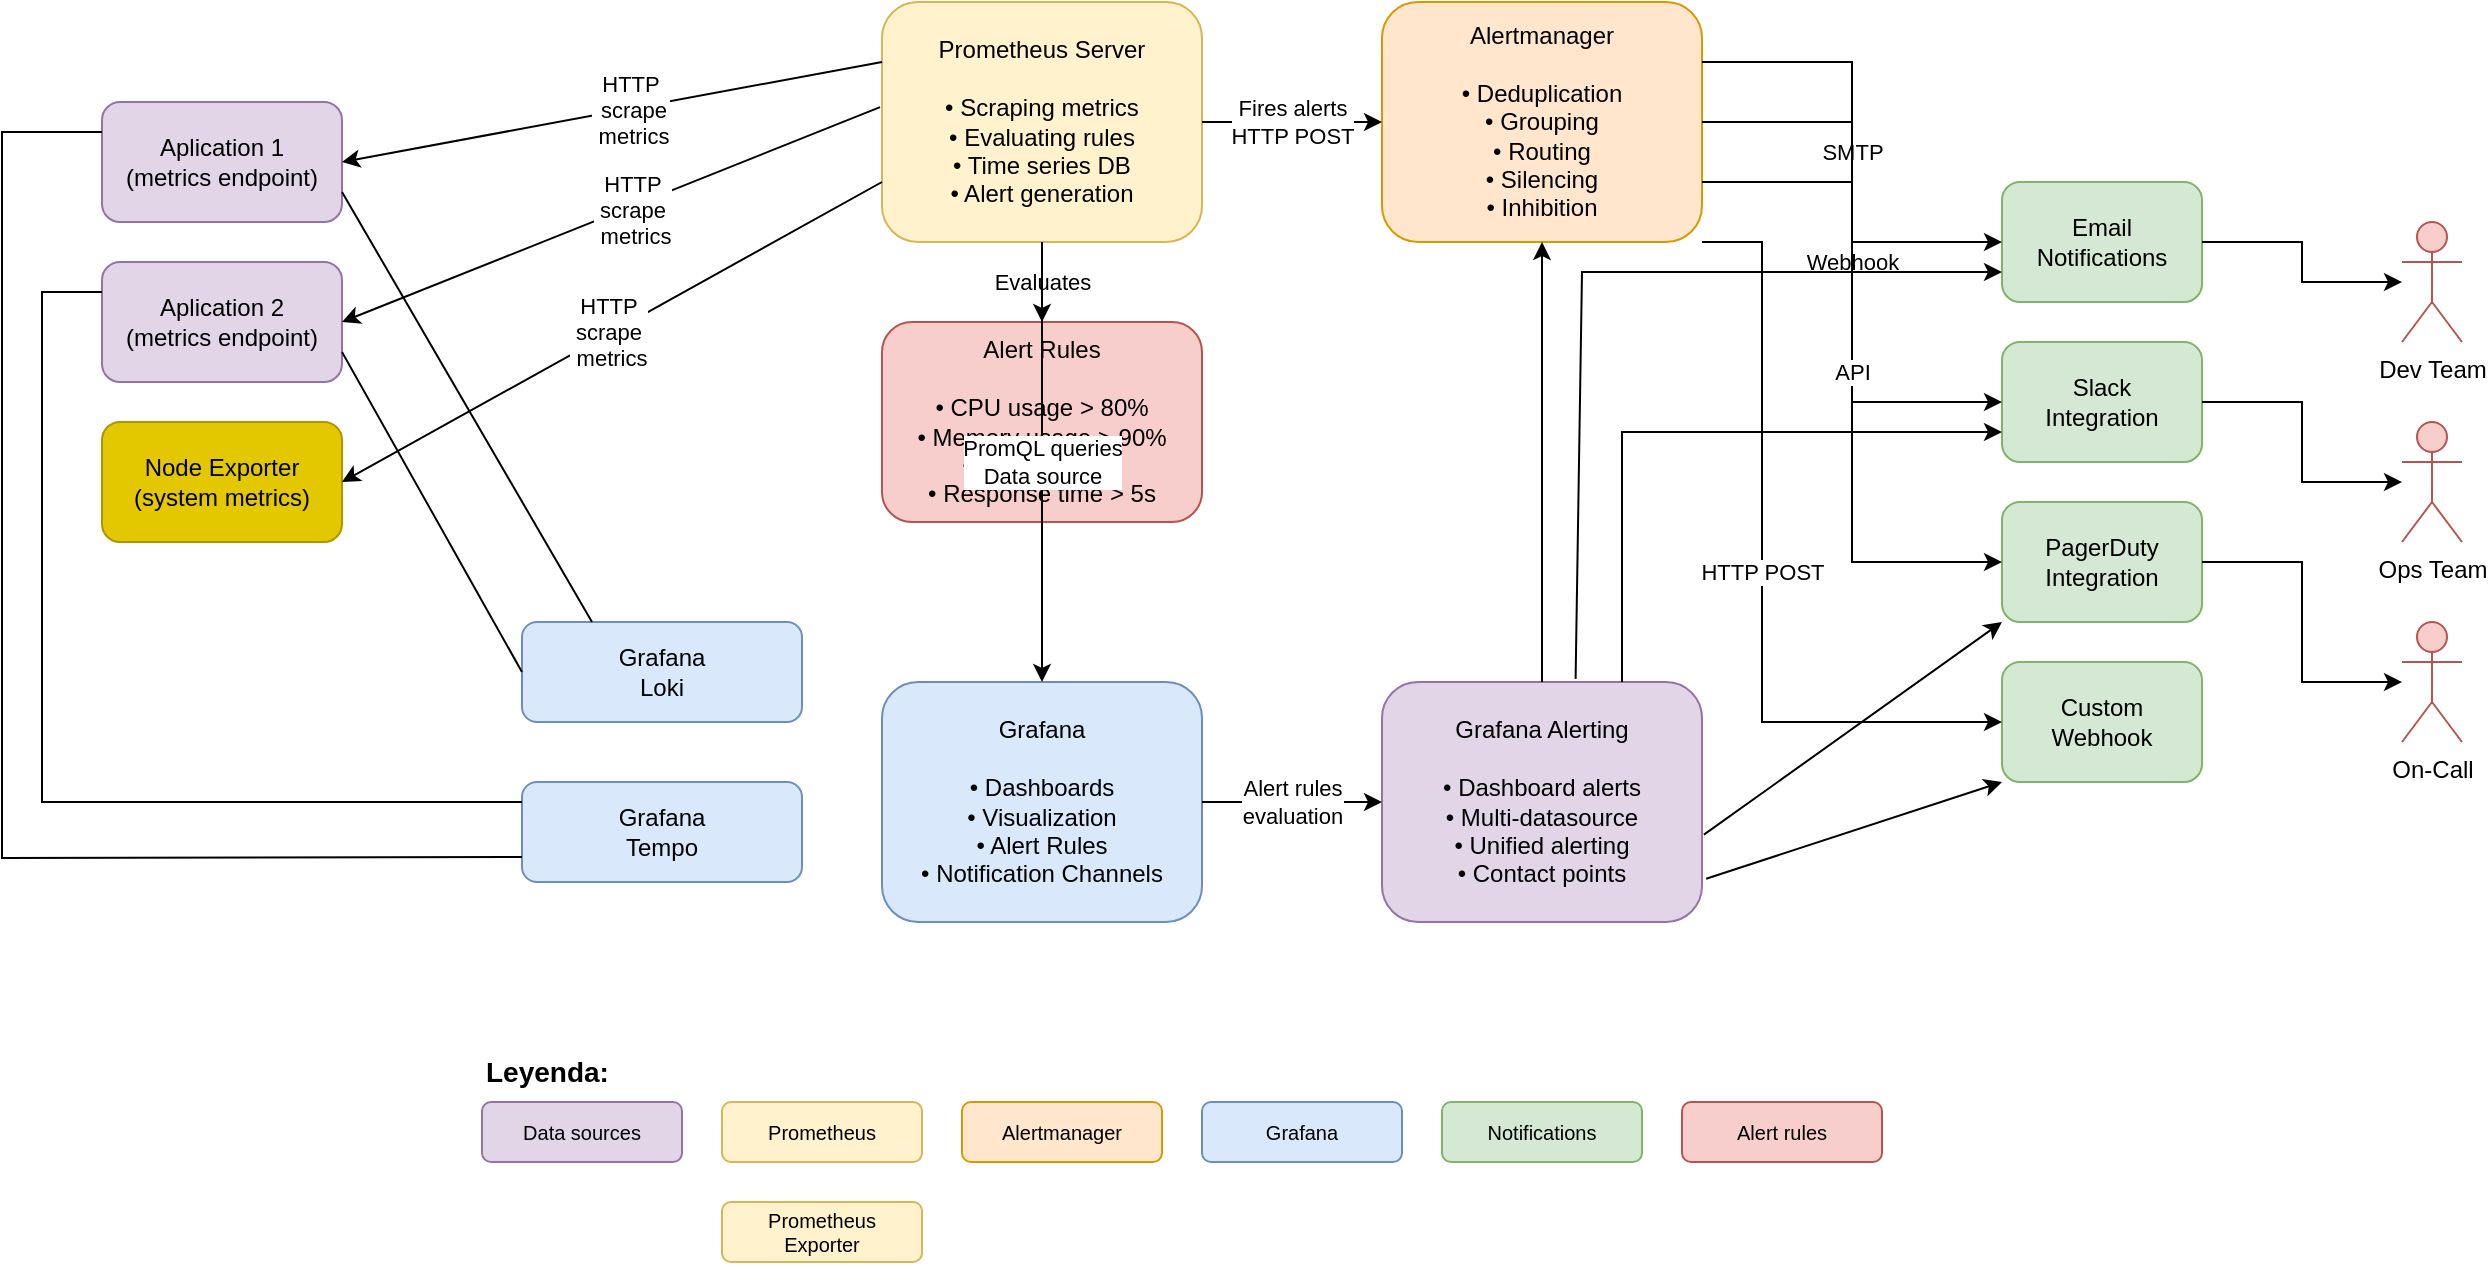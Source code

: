 <mxfile version="28.2.7">
  <diagram name="Prometheus-Alerting-Architecture" id="yVeSKWiqJsOKpTm1v8kF">
    <mxGraphModel dx="1898" dy="1140" grid="1" gridSize="10" guides="1" tooltips="1" connect="1" arrows="1" fold="1" page="1" pageScale="1" pageWidth="827" pageHeight="1169" math="0" shadow="0">
      <root>
        <mxCell id="0" />
        <mxCell id="1" parent="0" />
        <mxCell id="E9-DkVKQPiYHefDEwBSl-1" value="Aplication 1&lt;br&gt;(metrics endpoint)" style="rounded=1;whiteSpace=wrap;html=1;fillColor=#e1d5e7;strokeColor=#9673a6;" vertex="1" parent="1">
          <mxGeometry x="210" y="410" width="120" height="60" as="geometry" />
        </mxCell>
        <mxCell id="E9-DkVKQPiYHefDEwBSl-2" value="Aplication 2&lt;br&gt;(metrics endpoint)" style="rounded=1;whiteSpace=wrap;html=1;fillColor=#e1d5e7;strokeColor=#9673a6;" vertex="1" parent="1">
          <mxGeometry x="210" y="490" width="120" height="60" as="geometry" />
        </mxCell>
        <mxCell id="E9-DkVKQPiYHefDEwBSl-3" value="Node Exporter&#xa;(system metrics)" style="rounded=1;whiteSpace=wrap;html=1;fillColor=#e3c800;strokeColor=#B09500;fontColor=#000000;" vertex="1" parent="1">
          <mxGeometry x="210" y="570" width="120" height="60" as="geometry" />
        </mxCell>
        <mxCell id="E9-DkVKQPiYHefDEwBSl-4" value="Prometheus Server&#xa;&#xa;• Scraping metrics&#xa;• Evaluating rules&#xa;• Time series DB&#xa;• Alert generation" style="rounded=1;whiteSpace=wrap;html=1;fillColor=#fff2cc;strokeColor=#d6b656;fontSize=12;" vertex="1" parent="1">
          <mxGeometry x="600" y="360" width="160" height="120" as="geometry" />
        </mxCell>
        <mxCell id="E9-DkVKQPiYHefDEwBSl-5" value="Alert Rules&#xa;&#xa;• CPU usage &gt; 80%&#xa;• Memory usage &gt; 90%&#xa;• Service down&#xa;• Response time &gt; 5s" style="rounded=1;whiteSpace=wrap;html=1;fillColor=#f8cecc;strokeColor=#b85450;" vertex="1" parent="1">
          <mxGeometry x="600" y="520" width="160" height="100" as="geometry" />
        </mxCell>
        <mxCell id="E9-DkVKQPiYHefDEwBSl-6" value="Alertmanager&#xa;&#xa;• Deduplication&#xa;• Grouping&#xa;• Routing&#xa;• Silencing&#xa;• Inhibition" style="rounded=1;whiteSpace=wrap;html=1;fillColor=#ffe6cc;strokeColor=#d79b00;fontSize=12;" vertex="1" parent="1">
          <mxGeometry x="850" y="360" width="160" height="120" as="geometry" />
        </mxCell>
        <mxCell id="E9-DkVKQPiYHefDEwBSl-7" value="Email&#xa;Notifications" style="rounded=1;whiteSpace=wrap;html=1;fillColor=#d5e8d4;strokeColor=#82b366;" vertex="1" parent="1">
          <mxGeometry x="1160" y="450" width="100" height="60" as="geometry" />
        </mxCell>
        <mxCell id="E9-DkVKQPiYHefDEwBSl-8" value="Slack&#xa;Integration" style="rounded=1;whiteSpace=wrap;html=1;fillColor=#d5e8d4;strokeColor=#82b366;" vertex="1" parent="1">
          <mxGeometry x="1160" y="530" width="100" height="60" as="geometry" />
        </mxCell>
        <mxCell id="E9-DkVKQPiYHefDEwBSl-9" value="PagerDuty&#xa;Integration" style="rounded=1;whiteSpace=wrap;html=1;fillColor=#d5e8d4;strokeColor=#82b366;" vertex="1" parent="1">
          <mxGeometry x="1160" y="610" width="100" height="60" as="geometry" />
        </mxCell>
        <mxCell id="E9-DkVKQPiYHefDEwBSl-10" value="Custom&#xa;Webhook" style="rounded=1;whiteSpace=wrap;html=1;fillColor=#d5e8d4;strokeColor=#82b366;" vertex="1" parent="1">
          <mxGeometry x="1160" y="690" width="100" height="60" as="geometry" />
        </mxCell>
        <mxCell id="E9-DkVKQPiYHefDEwBSl-11" value="Grafana&#xa;&#xa;• Dashboards&#xa;• Visualization&#xa;• Alert Rules&#xa;• Notification Channels" style="rounded=1;whiteSpace=wrap;html=1;fillColor=#dae8fc;strokeColor=#6c8ebf;fontSize=12;" vertex="1" parent="1">
          <mxGeometry x="600" y="700" width="160" height="120" as="geometry" />
        </mxCell>
        <mxCell id="E9-DkVKQPiYHefDEwBSl-12" value="Grafana Alerting&#xa;&#xa;• Dashboard alerts&#xa;• Multi-datasource&#xa;• Unified alerting&#xa;• Contact points" style="rounded=1;whiteSpace=wrap;html=1;fillColor=#e1d5e7;strokeColor=#9673a6;" vertex="1" parent="1">
          <mxGeometry x="850" y="700" width="160" height="120" as="geometry" />
        </mxCell>
        <mxCell id="E9-DkVKQPiYHefDEwBSl-13" value="Dev Team" style="shape=umlActor;verticalLabelPosition=bottom;verticalAlign=top;html=1;outlineConnect=0;fillColor=#f8cecc;strokeColor=#b85450;" vertex="1" parent="1">
          <mxGeometry x="1360" y="470" width="30" height="60" as="geometry" />
        </mxCell>
        <mxCell id="E9-DkVKQPiYHefDEwBSl-14" value="Ops Team" style="shape=umlActor;verticalLabelPosition=bottom;verticalAlign=top;html=1;outlineConnect=0;fillColor=#f8cecc;strokeColor=#b85450;" vertex="1" parent="1">
          <mxGeometry x="1360" y="570" width="30" height="60" as="geometry" />
        </mxCell>
        <mxCell id="E9-DkVKQPiYHefDEwBSl-15" value="On-Call" style="shape=umlActor;verticalLabelPosition=bottom;verticalAlign=top;html=1;outlineConnect=0;fillColor=#f8cecc;strokeColor=#b85450;" vertex="1" parent="1">
          <mxGeometry x="1360" y="670" width="30" height="60" as="geometry" />
        </mxCell>
        <mxCell id="E9-DkVKQPiYHefDEwBSl-16" value="Evaluates" style="edgeStyle=orthogonalEdgeStyle;rounded=0;orthogonalLoop=1;jettySize=auto;html=1;exitX=0.5;exitY=1;exitDx=0;exitDy=0;entryX=0.5;entryY=0;entryDx=0;entryDy=0;" edge="1" parent="1" source="E9-DkVKQPiYHefDEwBSl-4" target="E9-DkVKQPiYHefDEwBSl-5">
          <mxGeometry relative="1" as="geometry" />
        </mxCell>
        <mxCell id="E9-DkVKQPiYHefDEwBSl-17" value="Fires alerts&#xa;HTTP POST" style="edgeStyle=orthogonalEdgeStyle;rounded=0;orthogonalLoop=1;jettySize=auto;html=1;exitX=1;exitY=0.5;exitDx=0;exitDy=0;entryX=0;entryY=0.5;entryDx=0;entryDy=0;" edge="1" parent="1" source="E9-DkVKQPiYHefDEwBSl-4" target="E9-DkVKQPiYHefDEwBSl-6">
          <mxGeometry relative="1" as="geometry" />
        </mxCell>
        <mxCell id="E9-DkVKQPiYHefDEwBSl-18" value="SMTP" style="edgeStyle=orthogonalEdgeStyle;rounded=0;orthogonalLoop=1;jettySize=auto;html=1;exitX=1;exitY=0.25;exitDx=0;exitDy=0;entryX=0;entryY=0.5;entryDx=0;entryDy=0;" edge="1" parent="1" source="E9-DkVKQPiYHefDEwBSl-6" target="E9-DkVKQPiYHefDEwBSl-7">
          <mxGeometry relative="1" as="geometry" />
        </mxCell>
        <mxCell id="E9-DkVKQPiYHefDEwBSl-19" value="Webhook" style="edgeStyle=orthogonalEdgeStyle;rounded=0;orthogonalLoop=1;jettySize=auto;html=1;exitX=1;exitY=0.5;exitDx=0;exitDy=0;entryX=0;entryY=0.5;entryDx=0;entryDy=0;" edge="1" parent="1" source="E9-DkVKQPiYHefDEwBSl-6" target="E9-DkVKQPiYHefDEwBSl-8">
          <mxGeometry relative="1" as="geometry" />
        </mxCell>
        <mxCell id="E9-DkVKQPiYHefDEwBSl-20" value="API" style="edgeStyle=orthogonalEdgeStyle;rounded=0;orthogonalLoop=1;jettySize=auto;html=1;exitX=1;exitY=0.75;exitDx=0;exitDy=0;entryX=0;entryY=0.5;entryDx=0;entryDy=0;" edge="1" parent="1" source="E9-DkVKQPiYHefDEwBSl-6" target="E9-DkVKQPiYHefDEwBSl-9">
          <mxGeometry relative="1" as="geometry" />
        </mxCell>
        <mxCell id="E9-DkVKQPiYHefDEwBSl-21" value="HTTP POST" style="edgeStyle=orthogonalEdgeStyle;rounded=0;orthogonalLoop=1;jettySize=auto;html=1;exitX=1;exitY=1;exitDx=0;exitDy=0;entryX=0;entryY=0.5;entryDx=0;entryDy=0;" edge="1" parent="1" source="E9-DkVKQPiYHefDEwBSl-6" target="E9-DkVKQPiYHefDEwBSl-10">
          <mxGeometry relative="1" as="geometry">
            <Array as="points">
              <mxPoint x="1040" y="480" />
              <mxPoint x="1040" y="720" />
            </Array>
          </mxGeometry>
        </mxCell>
        <mxCell id="E9-DkVKQPiYHefDEwBSl-22" value="PromQL queries&#xa;Data source" style="edgeStyle=orthogonalEdgeStyle;rounded=0;orthogonalLoop=1;jettySize=auto;html=1;exitX=0.5;exitY=1;exitDx=0;exitDy=0;entryX=0.5;entryY=0;entryDx=0;entryDy=0;" edge="1" parent="1" source="E9-DkVKQPiYHefDEwBSl-4" target="E9-DkVKQPiYHefDEwBSl-11">
          <mxGeometry relative="1" as="geometry">
            <mxPoint x="680" y="490" as="sourcePoint" />
            <mxPoint x="680" y="690" as="targetPoint" />
            <Array as="points">
              <mxPoint x="680" y="620" />
              <mxPoint x="680" y="620" />
            </Array>
          </mxGeometry>
        </mxCell>
        <mxCell id="E9-DkVKQPiYHefDEwBSl-23" value="Alert rules&#xa;evaluation" style="edgeStyle=orthogonalEdgeStyle;rounded=0;orthogonalLoop=1;jettySize=auto;html=1;exitX=1;exitY=0.5;exitDx=0;exitDy=0;entryX=0;entryY=0.5;entryDx=0;entryDy=0;" edge="1" parent="1" source="E9-DkVKQPiYHefDEwBSl-11" target="E9-DkVKQPiYHefDEwBSl-12">
          <mxGeometry relative="1" as="geometry" />
        </mxCell>
        <mxCell id="E9-DkVKQPiYHefDEwBSl-25" value="" style="edgeStyle=orthogonalEdgeStyle;rounded=0;orthogonalLoop=1;jettySize=auto;html=1;exitX=1;exitY=0.5;exitDx=0;exitDy=0;entryX=0;entryY=0.5;entryDx=0;entryDy=0;" edge="1" parent="1" source="E9-DkVKQPiYHefDEwBSl-7" target="E9-DkVKQPiYHefDEwBSl-13">
          <mxGeometry relative="1" as="geometry" />
        </mxCell>
        <mxCell id="E9-DkVKQPiYHefDEwBSl-26" value="" style="edgeStyle=orthogonalEdgeStyle;rounded=0;orthogonalLoop=1;jettySize=auto;html=1;exitX=1;exitY=0.5;exitDx=0;exitDy=0;entryX=0;entryY=0.5;entryDx=0;entryDy=0;" edge="1" parent="1" source="E9-DkVKQPiYHefDEwBSl-8" target="E9-DkVKQPiYHefDEwBSl-14">
          <mxGeometry relative="1" as="geometry" />
        </mxCell>
        <mxCell id="E9-DkVKQPiYHefDEwBSl-27" value="" style="edgeStyle=orthogonalEdgeStyle;rounded=0;orthogonalLoop=1;jettySize=auto;html=1;exitX=1;exitY=0.5;exitDx=0;exitDy=0;entryX=0;entryY=0.5;entryDx=0;entryDy=0;" edge="1" parent="1" source="E9-DkVKQPiYHefDEwBSl-9" target="E9-DkVKQPiYHefDEwBSl-15">
          <mxGeometry relative="1" as="geometry" />
        </mxCell>
        <mxCell id="E9-DkVKQPiYHefDEwBSl-28" value="Leyenda:" style="text;html=1;strokeColor=none;fillColor=none;align=left;verticalAlign=middle;whiteSpace=wrap;rounded=0;fontSize=14;fontStyle=1;" vertex="1" parent="1">
          <mxGeometry x="400" y="880" width="80" height="30" as="geometry" />
        </mxCell>
        <mxCell id="E9-DkVKQPiYHefDEwBSl-29" value="Data sources" style="rounded=1;whiteSpace=wrap;html=1;fillColor=#e1d5e7;strokeColor=#9673a6;fontSize=10;" vertex="1" parent="1">
          <mxGeometry x="400" y="910" width="100" height="30" as="geometry" />
        </mxCell>
        <mxCell id="E9-DkVKQPiYHefDEwBSl-30" value="Prometheus" style="rounded=1;whiteSpace=wrap;html=1;fillColor=#fff2cc;strokeColor=#d6b656;fontSize=10;" vertex="1" parent="1">
          <mxGeometry x="520" y="910" width="100" height="30" as="geometry" />
        </mxCell>
        <mxCell id="E9-DkVKQPiYHefDEwBSl-31" value="Alertmanager" style="rounded=1;whiteSpace=wrap;html=1;fillColor=#ffe6cc;strokeColor=#d79b00;fontSize=10;" vertex="1" parent="1">
          <mxGeometry x="640" y="910" width="100" height="30" as="geometry" />
        </mxCell>
        <mxCell id="E9-DkVKQPiYHefDEwBSl-32" value="Grafana" style="rounded=1;whiteSpace=wrap;html=1;fillColor=#dae8fc;strokeColor=#6c8ebf;fontSize=10;" vertex="1" parent="1">
          <mxGeometry x="760" y="910" width="100" height="30" as="geometry" />
        </mxCell>
        <mxCell id="E9-DkVKQPiYHefDEwBSl-33" value="Notifications" style="rounded=1;whiteSpace=wrap;html=1;fillColor=#d5e8d4;strokeColor=#82b366;fontSize=10;" vertex="1" parent="1">
          <mxGeometry x="880" y="910" width="100" height="30" as="geometry" />
        </mxCell>
        <mxCell id="E9-DkVKQPiYHefDEwBSl-34" value="Alert rules" style="rounded=1;whiteSpace=wrap;html=1;fillColor=#f8cecc;strokeColor=#b85450;fontSize=10;" vertex="1" parent="1">
          <mxGeometry x="1000" y="910" width="100" height="30" as="geometry" />
        </mxCell>
        <mxCell id="E9-DkVKQPiYHefDEwBSl-35" value="Grafana&lt;br&gt;Loki" style="rounded=1;whiteSpace=wrap;html=1;fillColor=#dae8fc;strokeColor=#6c8ebf;fontSize=12;" vertex="1" parent="1">
          <mxGeometry x="420" y="670" width="140" height="50" as="geometry" />
        </mxCell>
        <mxCell id="E9-DkVKQPiYHefDEwBSl-36" value="" style="endArrow=classic;html=1;rounded=0;entryX=1;entryY=0.5;entryDx=0;entryDy=0;exitX=0;exitY=0.25;exitDx=0;exitDy=0;" edge="1" parent="1" source="E9-DkVKQPiYHefDEwBSl-4" target="E9-DkVKQPiYHefDEwBSl-1">
          <mxGeometry width="50" height="50" relative="1" as="geometry">
            <mxPoint x="780" y="700" as="sourcePoint" />
            <mxPoint x="830" y="650" as="targetPoint" />
          </mxGeometry>
        </mxCell>
        <mxCell id="E9-DkVKQPiYHefDEwBSl-37" value="HTTP&lt;br&gt;&amp;nbsp;scrape&lt;br&gt;&amp;nbsp;metrics" style="edgeLabel;html=1;align=center;verticalAlign=middle;resizable=0;points=[];" vertex="1" connectable="0" parent="E9-DkVKQPiYHefDEwBSl-36">
          <mxGeometry x="-0.055" relative="1" as="geometry">
            <mxPoint x="1" as="offset" />
          </mxGeometry>
        </mxCell>
        <mxCell id="E9-DkVKQPiYHefDEwBSl-38" value="" style="endArrow=classic;html=1;rounded=0;exitX=-0.006;exitY=0.438;exitDx=0;exitDy=0;exitPerimeter=0;entryX=1;entryY=0.5;entryDx=0;entryDy=0;" edge="1" parent="1" source="E9-DkVKQPiYHefDEwBSl-4" target="E9-DkVKQPiYHefDEwBSl-2">
          <mxGeometry width="50" height="50" relative="1" as="geometry">
            <mxPoint x="780" y="700" as="sourcePoint" />
            <mxPoint x="520" y="413" as="targetPoint" />
          </mxGeometry>
        </mxCell>
        <mxCell id="E9-DkVKQPiYHefDEwBSl-39" value="HTTP &lt;br&gt;scrape&lt;br&gt;&amp;nbsp;metrics" style="edgeLabel;html=1;align=center;verticalAlign=middle;resizable=0;points=[];" vertex="1" connectable="0" parent="E9-DkVKQPiYHefDEwBSl-38">
          <mxGeometry x="-0.071" y="1" relative="1" as="geometry">
            <mxPoint as="offset" />
          </mxGeometry>
        </mxCell>
        <mxCell id="E9-DkVKQPiYHefDEwBSl-40" value="" style="endArrow=classic;html=1;rounded=0;entryX=1;entryY=0.5;entryDx=0;entryDy=0;exitX=0;exitY=0.75;exitDx=0;exitDy=0;" edge="1" parent="1" source="E9-DkVKQPiYHefDEwBSl-4" target="E9-DkVKQPiYHefDEwBSl-3">
          <mxGeometry width="50" height="50" relative="1" as="geometry">
            <mxPoint x="780" y="700" as="sourcePoint" />
            <mxPoint x="830" y="650" as="targetPoint" />
          </mxGeometry>
        </mxCell>
        <mxCell id="E9-DkVKQPiYHefDEwBSl-41" value="HTTP &lt;br&gt;scrape&lt;br&gt;&amp;nbsp;metrics" style="edgeLabel;html=1;align=center;verticalAlign=middle;resizable=0;points=[];" vertex="1" connectable="0" parent="E9-DkVKQPiYHefDEwBSl-40">
          <mxGeometry x="0.012" y="-1" relative="1" as="geometry">
            <mxPoint as="offset" />
          </mxGeometry>
        </mxCell>
        <mxCell id="E9-DkVKQPiYHefDEwBSl-42" value="Grafana&lt;br&gt;Tempo" style="rounded=1;whiteSpace=wrap;html=1;fillColor=#dae8fc;strokeColor=#6c8ebf;fontSize=12;" vertex="1" parent="1">
          <mxGeometry x="420" y="750" width="140" height="50" as="geometry" />
        </mxCell>
        <mxCell id="E9-DkVKQPiYHefDEwBSl-43" value="" style="endArrow=none;html=1;rounded=0;entryX=0;entryY=0.5;entryDx=0;entryDy=0;exitX=1;exitY=0.75;exitDx=0;exitDy=0;" edge="1" parent="1" source="E9-DkVKQPiYHefDEwBSl-2" target="E9-DkVKQPiYHefDEwBSl-35">
          <mxGeometry width="50" height="50" relative="1" as="geometry">
            <mxPoint x="780" y="700" as="sourcePoint" />
            <mxPoint x="830" y="650" as="targetPoint" />
            <Array as="points" />
          </mxGeometry>
        </mxCell>
        <mxCell id="E9-DkVKQPiYHefDEwBSl-44" value="" style="endArrow=none;html=1;rounded=0;entryX=0;entryY=0.25;entryDx=0;entryDy=0;" edge="1" parent="1" target="E9-DkVKQPiYHefDEwBSl-2">
          <mxGeometry width="50" height="50" relative="1" as="geometry">
            <mxPoint x="420" y="760" as="sourcePoint" />
            <mxPoint x="670" y="650" as="targetPoint" />
            <Array as="points">
              <mxPoint x="180" y="760" />
              <mxPoint x="180" y="505" />
            </Array>
          </mxGeometry>
        </mxCell>
        <mxCell id="E9-DkVKQPiYHefDEwBSl-45" value="" style="endArrow=none;html=1;rounded=0;entryX=0.25;entryY=0;entryDx=0;entryDy=0;exitX=1;exitY=0.75;exitDx=0;exitDy=0;" edge="1" parent="1" source="E9-DkVKQPiYHefDEwBSl-1" target="E9-DkVKQPiYHefDEwBSl-35">
          <mxGeometry width="50" height="50" relative="1" as="geometry">
            <mxPoint x="620" y="700" as="sourcePoint" />
            <mxPoint x="670" y="650" as="targetPoint" />
          </mxGeometry>
        </mxCell>
        <mxCell id="E9-DkVKQPiYHefDEwBSl-46" value="" style="endArrow=none;html=1;rounded=0;exitX=0;exitY=0.75;exitDx=0;exitDy=0;entryX=0;entryY=0.25;entryDx=0;entryDy=0;" edge="1" parent="1" source="E9-DkVKQPiYHefDEwBSl-42" target="E9-DkVKQPiYHefDEwBSl-1">
          <mxGeometry width="50" height="50" relative="1" as="geometry">
            <mxPoint x="620" y="700" as="sourcePoint" />
            <mxPoint x="670" y="650" as="targetPoint" />
            <Array as="points">
              <mxPoint x="160" y="788" />
              <mxPoint x="160" y="425" />
            </Array>
          </mxGeometry>
        </mxCell>
        <mxCell id="E9-DkVKQPiYHefDEwBSl-47" value="Prometheus&lt;br&gt;Exporter" style="rounded=1;whiteSpace=wrap;html=1;fillColor=#fff2cc;strokeColor=#d6b656;fontSize=10;" vertex="1" parent="1">
          <mxGeometry x="520" y="960" width="100" height="30" as="geometry" />
        </mxCell>
        <mxCell id="E9-DkVKQPiYHefDEwBSl-48" value="" style="endArrow=classic;html=1;rounded=0;entryX=0.5;entryY=1;entryDx=0;entryDy=0;exitX=0.5;exitY=0;exitDx=0;exitDy=0;" edge="1" parent="1" source="E9-DkVKQPiYHefDEwBSl-12" target="E9-DkVKQPiYHefDEwBSl-6">
          <mxGeometry width="50" height="50" relative="1" as="geometry">
            <mxPoint x="890" y="670" as="sourcePoint" />
            <mxPoint x="940" y="620" as="targetPoint" />
          </mxGeometry>
        </mxCell>
        <mxCell id="E9-DkVKQPiYHefDEwBSl-49" value="" style="endArrow=classic;html=1;rounded=0;entryX=0;entryY=1;entryDx=0;entryDy=0;exitX=1.013;exitY=0.82;exitDx=0;exitDy=0;exitPerimeter=0;" edge="1" parent="1" source="E9-DkVKQPiYHefDEwBSl-12" target="E9-DkVKQPiYHefDEwBSl-10">
          <mxGeometry width="50" height="50" relative="1" as="geometry">
            <mxPoint x="910" y="690" as="sourcePoint" />
            <mxPoint x="960" y="640" as="targetPoint" />
          </mxGeometry>
        </mxCell>
        <mxCell id="E9-DkVKQPiYHefDEwBSl-50" value="" style="endArrow=classic;html=1;rounded=0;entryX=0;entryY=1;entryDx=0;entryDy=0;exitX=1.006;exitY=0.636;exitDx=0;exitDy=0;exitPerimeter=0;" edge="1" parent="1" source="E9-DkVKQPiYHefDEwBSl-12" target="E9-DkVKQPiYHefDEwBSl-9">
          <mxGeometry width="50" height="50" relative="1" as="geometry">
            <mxPoint x="910" y="690" as="sourcePoint" />
            <mxPoint x="960" y="640" as="targetPoint" />
          </mxGeometry>
        </mxCell>
        <mxCell id="E9-DkVKQPiYHefDEwBSl-51" value="" style="endArrow=classic;html=1;rounded=0;entryX=0;entryY=0.75;entryDx=0;entryDy=0;exitX=0.75;exitY=0;exitDx=0;exitDy=0;" edge="1" parent="1" source="E9-DkVKQPiYHefDEwBSl-12" target="E9-DkVKQPiYHefDEwBSl-8">
          <mxGeometry width="50" height="50" relative="1" as="geometry">
            <mxPoint x="910" y="690" as="sourcePoint" />
            <mxPoint x="960" y="640" as="targetPoint" />
            <Array as="points">
              <mxPoint x="970" y="575" />
            </Array>
          </mxGeometry>
        </mxCell>
        <mxCell id="E9-DkVKQPiYHefDEwBSl-52" value="" style="endArrow=classic;html=1;rounded=0;entryX=0;entryY=0.75;entryDx=0;entryDy=0;exitX=0.605;exitY=-0.013;exitDx=0;exitDy=0;exitPerimeter=0;" edge="1" parent="1" source="E9-DkVKQPiYHefDEwBSl-12" target="E9-DkVKQPiYHefDEwBSl-7">
          <mxGeometry width="50" height="50" relative="1" as="geometry">
            <mxPoint x="910" y="690" as="sourcePoint" />
            <mxPoint x="960" y="640" as="targetPoint" />
            <Array as="points">
              <mxPoint x="950" y="495" />
            </Array>
          </mxGeometry>
        </mxCell>
      </root>
    </mxGraphModel>
  </diagram>
</mxfile>
